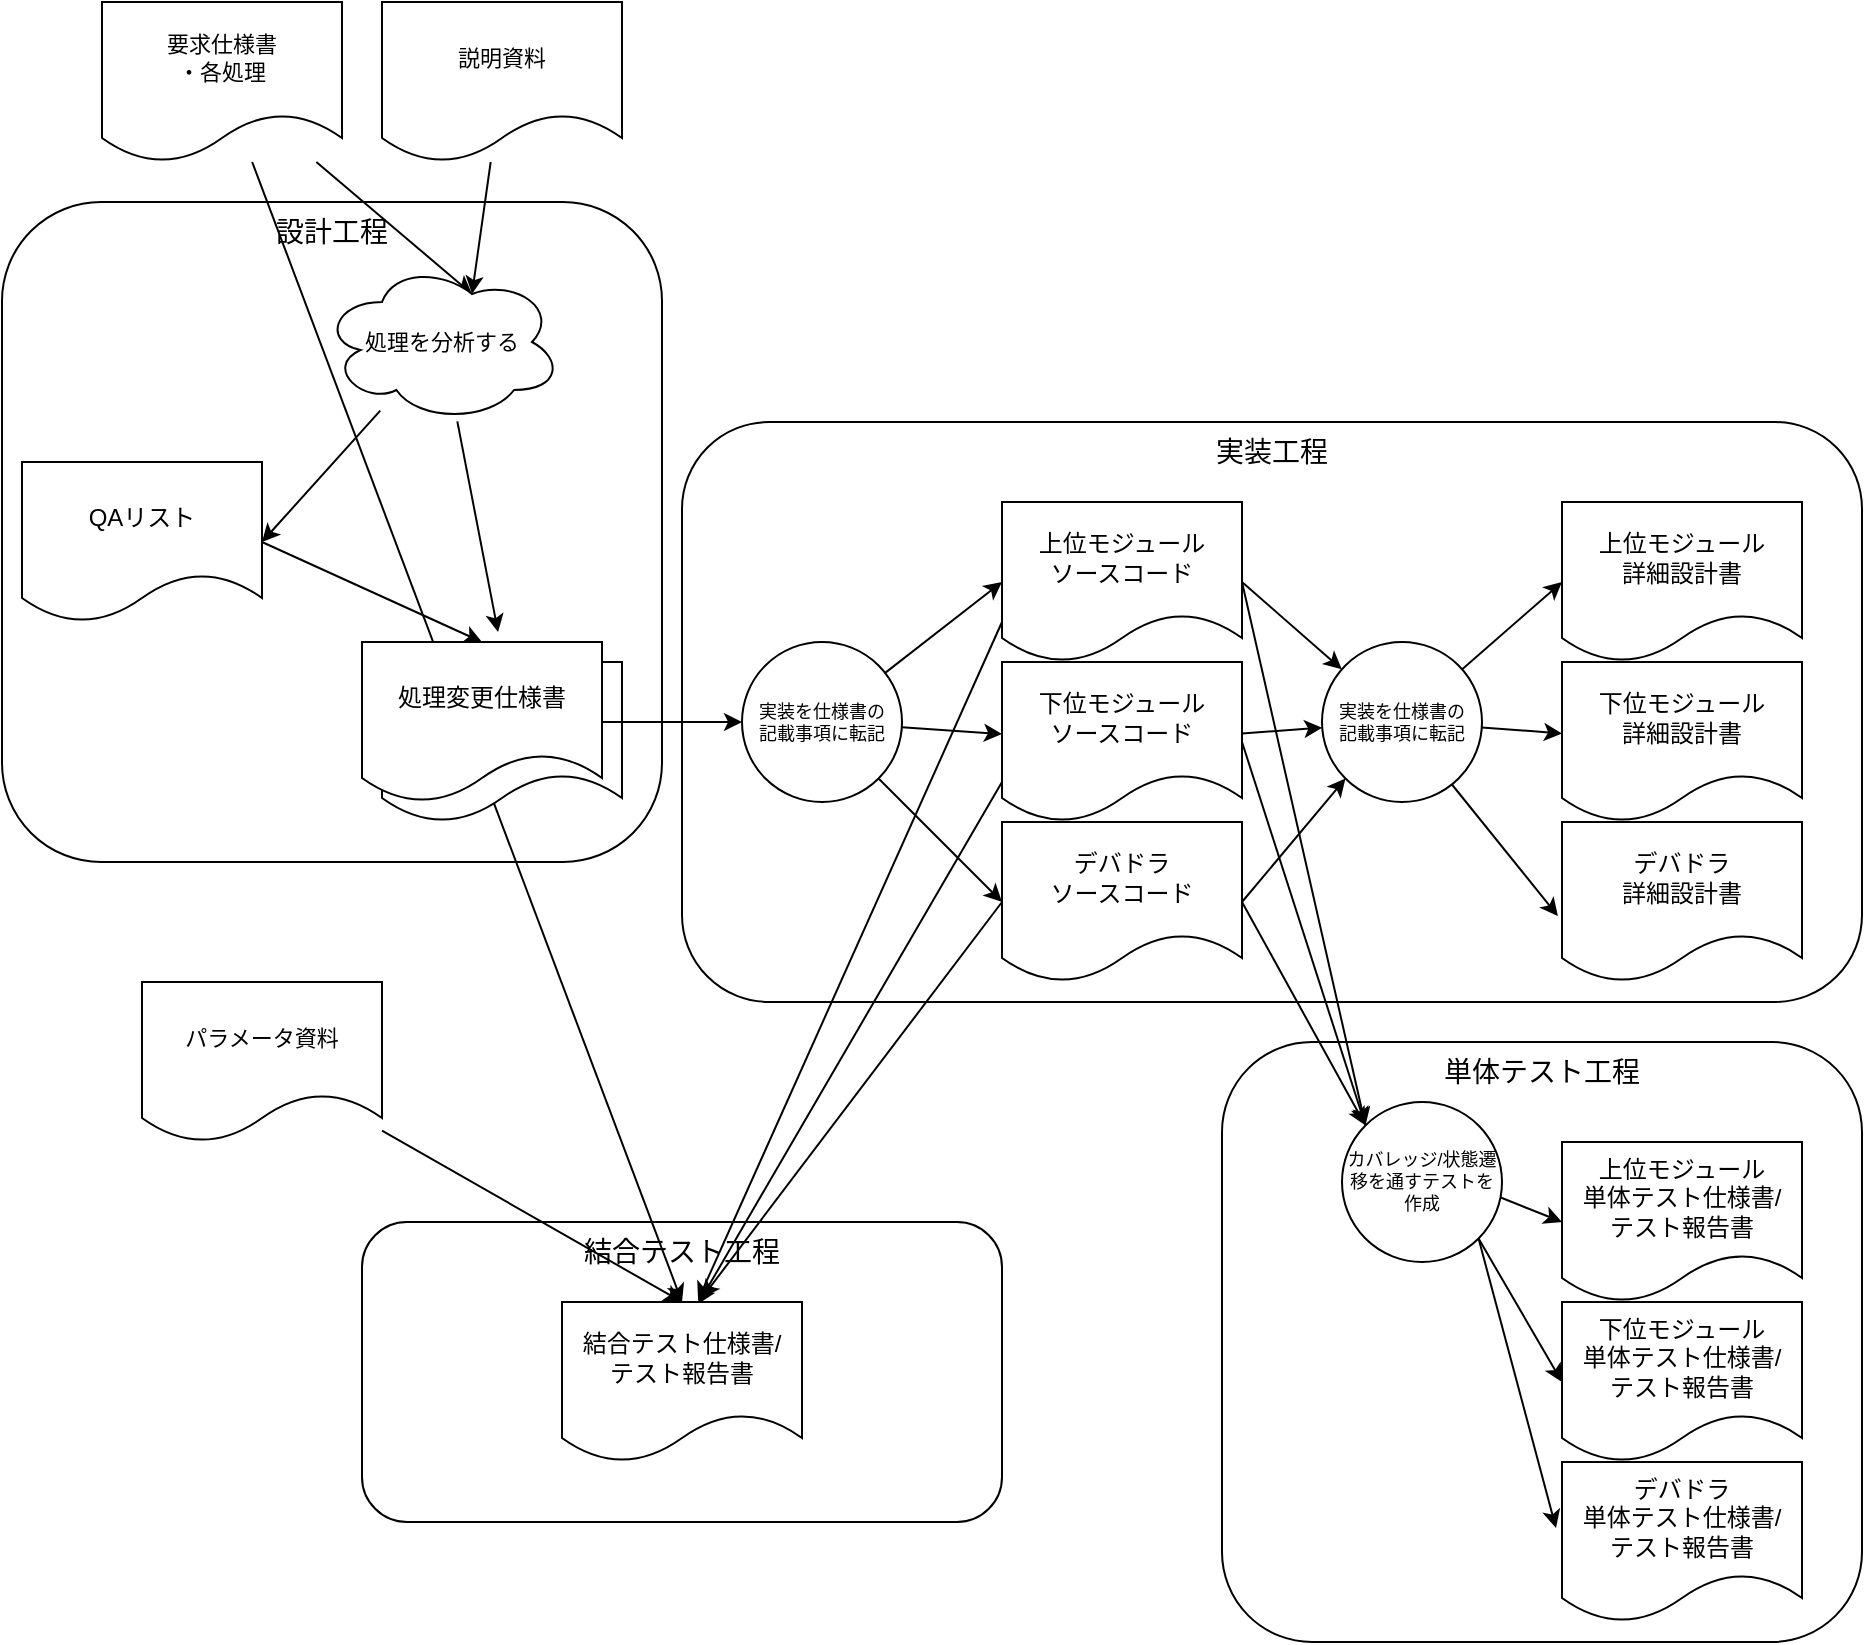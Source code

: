 <mxfile>
    <diagram id="LdCuOBAOYfYmbnlRdK3b" name="ページ1">
        <mxGraphModel dx="2396" dy="934" grid="1" gridSize="10" guides="1" tooltips="1" connect="1" arrows="1" fold="1" page="1" pageScale="1" pageWidth="827" pageHeight="1169" math="0" shadow="0">
            <root>
                <mxCell id="0"/>
                <mxCell id="1" parent="0"/>
                <mxCell id="64" value="&lt;span style=&quot;font-size: 14px&quot;&gt;結合テスト工程&lt;/span&gt;" style="rounded=1;whiteSpace=wrap;html=1;fontSize=11;align=center;verticalAlign=top;" parent="1" vertex="1">
                    <mxGeometry x="40" y="770" width="320" height="150" as="geometry"/>
                </mxCell>
                <mxCell id="62" value="&lt;span style=&quot;font-size: 14px&quot;&gt;単体テスト工程&lt;/span&gt;" style="rounded=1;whiteSpace=wrap;html=1;fontSize=11;align=center;verticalAlign=top;" parent="1" vertex="1">
                    <mxGeometry x="470" y="680" width="320" height="300" as="geometry"/>
                </mxCell>
                <mxCell id="61" value="&lt;font style=&quot;font-size: 14px&quot;&gt;実装工程&lt;/font&gt;" style="rounded=1;whiteSpace=wrap;html=1;fontSize=11;align=center;verticalAlign=top;" parent="1" vertex="1">
                    <mxGeometry x="200" y="370" width="590" height="290" as="geometry"/>
                </mxCell>
                <mxCell id="59" value="&lt;font style=&quot;font-size: 14px&quot;&gt;設計工程&lt;/font&gt;" style="rounded=1;whiteSpace=wrap;html=1;fontSize=11;align=center;verticalAlign=top;" parent="1" vertex="1">
                    <mxGeometry x="-140" y="260" width="330" height="330" as="geometry"/>
                </mxCell>
                <mxCell id="16" value="" style="edgeStyle=none;html=1;entryX=0.625;entryY=0.2;entryDx=0;entryDy=0;entryPerimeter=0;" parent="1" source="13" target="51" edge="1">
                    <mxGeometry relative="1" as="geometry">
                        <mxPoint x="150.949" y="314.828" as="targetPoint"/>
                    </mxGeometry>
                </mxCell>
                <mxCell id="65" style="edgeStyle=none;html=1;entryX=0.5;entryY=0;entryDx=0;entryDy=0;fontSize=14;" parent="1" source="13" target="47" edge="1">
                    <mxGeometry relative="1" as="geometry"/>
                </mxCell>
                <mxCell id="13" value="要求仕様書&lt;br style=&quot;font-size: 11px;&quot;&gt;・各処理" style="shape=document;whiteSpace=wrap;html=1;boundedLbl=1;fontSize=11;" parent="1" vertex="1">
                    <mxGeometry x="-90" y="160" width="120" height="80" as="geometry"/>
                </mxCell>
                <mxCell id="17" value="" style="edgeStyle=none;html=1;entryX=0.625;entryY=0.2;entryDx=0;entryDy=0;entryPerimeter=0;" parent="1" source="14" target="51" edge="1">
                    <mxGeometry relative="1" as="geometry">
                        <mxPoint x="193.121" y="317.359" as="targetPoint"/>
                    </mxGeometry>
                </mxCell>
                <mxCell id="14" value="説明資料" style="shape=document;whiteSpace=wrap;html=1;boundedLbl=1;fontSize=11;" parent="1" vertex="1">
                    <mxGeometry x="50" y="160" width="120" height="80" as="geometry"/>
                </mxCell>
                <mxCell id="19" value="処理変更仕様書" style="shape=document;whiteSpace=wrap;html=1;boundedLbl=1;" parent="1" vertex="1">
                    <mxGeometry x="50" y="490" width="120" height="80" as="geometry"/>
                </mxCell>
                <mxCell id="53" style="edgeStyle=none;html=1;entryX=0;entryY=0.5;entryDx=0;entryDy=0;fontSize=11;" parent="1" source="18" target="30" edge="1">
                    <mxGeometry relative="1" as="geometry"/>
                </mxCell>
                <mxCell id="18" value="処理変更仕様書" style="shape=document;whiteSpace=wrap;html=1;boundedLbl=1;" parent="1" vertex="1">
                    <mxGeometry x="40" y="480" width="120" height="80" as="geometry"/>
                </mxCell>
                <mxCell id="20" value="上位モジュール&lt;br&gt;詳細設計書" style="shape=document;whiteSpace=wrap;html=1;boundedLbl=1;" parent="1" vertex="1">
                    <mxGeometry x="640" y="410" width="120" height="80" as="geometry"/>
                </mxCell>
                <mxCell id="21" value="下位モジュール&lt;br&gt;詳細設計書" style="shape=document;whiteSpace=wrap;html=1;boundedLbl=1;" parent="1" vertex="1">
                    <mxGeometry x="640" y="490" width="120" height="80" as="geometry"/>
                </mxCell>
                <mxCell id="22" value="デバドラ&lt;br&gt;詳細設計書" style="shape=document;whiteSpace=wrap;html=1;boundedLbl=1;" parent="1" vertex="1">
                    <mxGeometry x="640" y="570" width="120" height="80" as="geometry"/>
                </mxCell>
                <mxCell id="32" value="" style="edgeStyle=none;html=1;fontSize=11;exitX=1;exitY=0.5;exitDx=0;exitDy=0;" parent="1" source="23" target="26" edge="1">
                    <mxGeometry relative="1" as="geometry"/>
                </mxCell>
                <mxCell id="41" style="edgeStyle=none;html=1;entryX=0;entryY=0;entryDx=0;entryDy=0;fontSize=11;exitX=1;exitY=0.5;exitDx=0;exitDy=0;" parent="1" source="23" target="40" edge="1">
                    <mxGeometry relative="1" as="geometry"/>
                </mxCell>
                <mxCell id="69" style="edgeStyle=none;html=1;entryX=0.567;entryY=-0.012;entryDx=0;entryDy=0;entryPerimeter=0;fontSize=14;exitX=0;exitY=0.75;exitDx=0;exitDy=0;" parent="1" source="23" target="47" edge="1">
                    <mxGeometry relative="1" as="geometry"/>
                </mxCell>
                <mxCell id="23" value="上位モジュール&lt;br&gt;ソースコード" style="shape=document;whiteSpace=wrap;html=1;boundedLbl=1;" parent="1" vertex="1">
                    <mxGeometry x="360" y="410" width="120" height="80" as="geometry"/>
                </mxCell>
                <mxCell id="31" value="" style="edgeStyle=none;html=1;fontSize=11;" parent="1" source="24" target="26" edge="1">
                    <mxGeometry relative="1" as="geometry"/>
                </mxCell>
                <mxCell id="42" style="edgeStyle=none;html=1;fontSize=11;exitX=1;exitY=0.5;exitDx=0;exitDy=0;entryX=0;entryY=0;entryDx=0;entryDy=0;" parent="1" source="24" target="40" edge="1">
                    <mxGeometry relative="1" as="geometry">
                        <mxPoint x="530" y="690" as="targetPoint"/>
                    </mxGeometry>
                </mxCell>
                <mxCell id="68" style="edgeStyle=none;html=1;entryX=0.567;entryY=0.013;entryDx=0;entryDy=0;entryPerimeter=0;fontSize=14;exitX=0;exitY=0.75;exitDx=0;exitDy=0;" parent="1" source="24" target="47" edge="1">
                    <mxGeometry relative="1" as="geometry"/>
                </mxCell>
                <mxCell id="24" value="下位モジュール&lt;br&gt;ソースコード" style="shape=document;whiteSpace=wrap;html=1;boundedLbl=1;" parent="1" vertex="1">
                    <mxGeometry x="360" y="490" width="120" height="80" as="geometry"/>
                </mxCell>
                <mxCell id="33" style="edgeStyle=none;html=1;entryX=0;entryY=1;entryDx=0;entryDy=0;fontSize=11;exitX=1;exitY=0.5;exitDx=0;exitDy=0;" parent="1" source="25" target="26" edge="1">
                    <mxGeometry relative="1" as="geometry"/>
                </mxCell>
                <mxCell id="43" style="edgeStyle=none;html=1;entryX=0;entryY=0;entryDx=0;entryDy=0;fontSize=11;exitX=1;exitY=0.5;exitDx=0;exitDy=0;" parent="1" source="25" target="40" edge="1">
                    <mxGeometry relative="1" as="geometry"/>
                </mxCell>
                <mxCell id="67" style="edgeStyle=none;html=1;entryX=0.583;entryY=-0.025;entryDx=0;entryDy=0;entryPerimeter=0;fontSize=14;exitX=0;exitY=0.5;exitDx=0;exitDy=0;" parent="1" source="25" target="47" edge="1">
                    <mxGeometry relative="1" as="geometry"/>
                </mxCell>
                <mxCell id="25" value="デバドラ&lt;br&gt;ソースコード" style="shape=document;whiteSpace=wrap;html=1;boundedLbl=1;" parent="1" vertex="1">
                    <mxGeometry x="360" y="570" width="120" height="80" as="geometry"/>
                </mxCell>
                <mxCell id="34" value="" style="edgeStyle=none;html=1;fontSize=11;" parent="1" source="26" target="21" edge="1">
                    <mxGeometry relative="1" as="geometry"/>
                </mxCell>
                <mxCell id="35" style="edgeStyle=none;html=1;entryX=0;entryY=0.5;entryDx=0;entryDy=0;fontSize=11;" parent="1" source="26" target="20" edge="1">
                    <mxGeometry relative="1" as="geometry"/>
                </mxCell>
                <mxCell id="36" style="edgeStyle=none;html=1;entryX=-0.017;entryY=0.588;entryDx=0;entryDy=0;entryPerimeter=0;fontSize=11;" parent="1" source="26" target="22" edge="1">
                    <mxGeometry relative="1" as="geometry"/>
                </mxCell>
                <mxCell id="26" value="実装を仕様書の&lt;br&gt;記載事項に転記" style="ellipse;whiteSpace=wrap;html=1;aspect=fixed;fontSize=9;" parent="1" vertex="1">
                    <mxGeometry x="520" y="480" width="80" height="80" as="geometry"/>
                </mxCell>
                <mxCell id="27" value="上位モジュール&lt;br&gt;単体テスト仕様書/&lt;br&gt;テスト報告書" style="shape=document;whiteSpace=wrap;html=1;boundedLbl=1;" parent="1" vertex="1">
                    <mxGeometry x="640" y="730" width="120" height="80" as="geometry"/>
                </mxCell>
                <mxCell id="28" value="下位モジュール&lt;br&gt;単体テスト仕様書/&lt;br&gt;テスト報告書" style="shape=document;whiteSpace=wrap;html=1;boundedLbl=1;" parent="1" vertex="1">
                    <mxGeometry x="640" y="810" width="120" height="80" as="geometry"/>
                </mxCell>
                <mxCell id="29" value="デバドラ&lt;br&gt;単体テスト仕様書/&lt;br&gt;テスト報告書" style="shape=document;whiteSpace=wrap;html=1;boundedLbl=1;" parent="1" vertex="1">
                    <mxGeometry x="640" y="890" width="120" height="80" as="geometry"/>
                </mxCell>
                <mxCell id="37" value="" style="edgeStyle=none;html=1;fontSize=11;" parent="1" source="30" target="24" edge="1">
                    <mxGeometry relative="1" as="geometry"/>
                </mxCell>
                <mxCell id="38" style="edgeStyle=none;html=1;entryX=0;entryY=0.5;entryDx=0;entryDy=0;fontSize=11;" parent="1" source="30" target="23" edge="1">
                    <mxGeometry relative="1" as="geometry"/>
                </mxCell>
                <mxCell id="39" style="edgeStyle=none;html=1;exitX=1;exitY=1;exitDx=0;exitDy=0;entryX=0;entryY=0.5;entryDx=0;entryDy=0;fontSize=11;" parent="1" source="30" target="25" edge="1">
                    <mxGeometry relative="1" as="geometry"/>
                </mxCell>
                <mxCell id="30" value="実装を仕様書の&lt;br&gt;記載事項に転記" style="ellipse;whiteSpace=wrap;html=1;aspect=fixed;fontSize=9;" parent="1" vertex="1">
                    <mxGeometry x="230" y="480" width="80" height="80" as="geometry"/>
                </mxCell>
                <mxCell id="44" style="edgeStyle=none;html=1;entryX=0;entryY=0.5;entryDx=0;entryDy=0;fontSize=11;" parent="1" target="27" edge="1">
                    <mxGeometry relative="1" as="geometry">
                        <mxPoint x="590" y="750" as="sourcePoint"/>
                    </mxGeometry>
                </mxCell>
                <mxCell id="45" style="edgeStyle=none;html=1;entryX=0;entryY=0.5;entryDx=0;entryDy=0;fontSize=11;exitX=1;exitY=1;exitDx=0;exitDy=0;" parent="1" source="40" target="28" edge="1">
                    <mxGeometry relative="1" as="geometry"/>
                </mxCell>
                <mxCell id="46" style="edgeStyle=none;html=1;entryX=-0.025;entryY=0.413;entryDx=0;entryDy=0;entryPerimeter=0;fontSize=11;exitX=1;exitY=1;exitDx=0;exitDy=0;" parent="1" source="40" target="29" edge="1">
                    <mxGeometry relative="1" as="geometry"/>
                </mxCell>
                <mxCell id="40" value="カバレッジ/状態遷移を通すテストを作成" style="ellipse;whiteSpace=wrap;html=1;aspect=fixed;fontSize=9;" parent="1" vertex="1">
                    <mxGeometry x="530" y="710" width="80" height="80" as="geometry"/>
                </mxCell>
                <mxCell id="47" value="結合テスト仕様書/&lt;br&gt;テスト報告書" style="shape=document;whiteSpace=wrap;html=1;boundedLbl=1;" parent="1" vertex="1">
                    <mxGeometry x="140" y="810" width="120" height="80" as="geometry"/>
                </mxCell>
                <mxCell id="52" style="edgeStyle=none;html=1;entryX=0.567;entryY=-0.062;entryDx=0;entryDy=0;entryPerimeter=0;fontSize=11;" parent="1" source="51" target="18" edge="1">
                    <mxGeometry relative="1" as="geometry"/>
                </mxCell>
                <mxCell id="55" style="edgeStyle=none;html=1;entryX=1;entryY=0.5;entryDx=0;entryDy=0;fontSize=11;" parent="1" source="51" target="54" edge="1">
                    <mxGeometry relative="1" as="geometry"/>
                </mxCell>
                <mxCell id="51" value="処理を分析する" style="ellipse;shape=cloud;whiteSpace=wrap;html=1;fontSize=11;" parent="1" vertex="1">
                    <mxGeometry x="20" y="290" width="120" height="80" as="geometry"/>
                </mxCell>
                <mxCell id="56" style="edgeStyle=none;html=1;fontSize=11;entryX=0.5;entryY=0;entryDx=0;entryDy=0;exitX=1;exitY=0.5;exitDx=0;exitDy=0;" parent="1" source="54" target="18" edge="1">
                    <mxGeometry relative="1" as="geometry">
                        <mxPoint x="120" y="470" as="targetPoint"/>
                    </mxGeometry>
                </mxCell>
                <mxCell id="54" value="QAリスト" style="shape=document;whiteSpace=wrap;html=1;boundedLbl=1;" parent="1" vertex="1">
                    <mxGeometry x="-130" y="390" width="120" height="80" as="geometry"/>
                </mxCell>
                <mxCell id="71" style="edgeStyle=none;html=1;entryX=0.5;entryY=0;entryDx=0;entryDy=0;fontSize=14;" parent="1" source="70" target="47" edge="1">
                    <mxGeometry relative="1" as="geometry"/>
                </mxCell>
                <mxCell id="70" value="パラメータ資料" style="shape=document;whiteSpace=wrap;html=1;boundedLbl=1;fontSize=11;" parent="1" vertex="1">
                    <mxGeometry x="-70" y="650" width="120" height="80" as="geometry"/>
                </mxCell>
            </root>
        </mxGraphModel>
    </diagram>
    <diagram id="zjwq4hj6SQ5fvFenVCcn" name="基本設計">
        <mxGraphModel dx="2241" dy="2503" grid="1" gridSize="10" guides="1" tooltips="1" connect="1" arrows="1" fold="1" page="1" pageScale="1" pageWidth="827" pageHeight="1169" math="0" shadow="0">
            <root>
                <mxCell id="0"/>
                <mxCell id="1" parent="0"/>
                <mxCell id="Fz8NRYDXZKEV12KApJ_M-7" value="&lt;font style=&quot;font-size: 14px&quot;&gt;基本設計工程&lt;/font&gt;" style="rounded=1;whiteSpace=wrap;html=1;fontSize=11;align=center;verticalAlign=top;fontFamily=メイリオ;" parent="1" vertex="1">
                    <mxGeometry x="170" y="550" width="1090" height="590" as="geometry"/>
                </mxCell>
                <mxCell id="Fz8NRYDXZKEV12KApJ_M-41" value="&lt;font style=&quot;font-size: 14px&quot;&gt;要求仕様分析&lt;/font&gt;" style="rounded=1;whiteSpace=wrap;html=1;fontSize=11;align=center;verticalAlign=top;fontFamily=メイリオ;" parent="1" vertex="1">
                    <mxGeometry x="560" y="590" width="150" height="510" as="geometry"/>
                </mxCell>
                <mxCell id="ifKhrk1QDVeVkpsxctIX-1" value="&lt;font style=&quot;font-size: 14px&quot;&gt;基本設計工程&lt;/font&gt;" style="rounded=1;whiteSpace=wrap;html=1;fontSize=11;align=center;verticalAlign=top;fontFamily=メイリオ;" parent="1" vertex="1">
                    <mxGeometry x="170" y="-10" width="830" height="440" as="geometry"/>
                </mxCell>
                <mxCell id="Fz8NRYDXZKEV12KApJ_M-2" style="edgeStyle=entityRelationEdgeStyle;html=1;fontSize=12;fontFamily=メイリオ;" parent="1" source="trUfkOMvnrjH_YHTkC3V-1" target="Fz8NRYDXZKEV12KApJ_M-1" edge="1">
                    <mxGeometry relative="1" as="geometry"/>
                </mxCell>
                <mxCell id="trUfkOMvnrjH_YHTkC3V-1" value="要求仕様書&lt;br style=&quot;font-size: 11px;&quot;&gt;・各処理" style="shape=document;whiteSpace=wrap;html=1;boundedLbl=1;fontSize=11;fontFamily=メイリオ;" parent="1" vertex="1">
                    <mxGeometry x="20" y="150" width="120" height="80" as="geometry"/>
                </mxCell>
                <mxCell id="Fz8NRYDXZKEV12KApJ_M-3" style="edgeStyle=entityRelationEdgeStyle;html=1;fontSize=12;fontFamily=メイリオ;" parent="1" source="c5UZFYZNsPHw-yJvNcEv-1" edge="1">
                    <mxGeometry relative="1" as="geometry">
                        <mxPoint x="370" y="220" as="targetPoint"/>
                    </mxGeometry>
                </mxCell>
                <mxCell id="c5UZFYZNsPHw-yJvNcEv-1" value="説明資料" style="shape=document;whiteSpace=wrap;html=1;boundedLbl=1;fontSize=11;fontFamily=メイリオ;" parent="1" vertex="1">
                    <mxGeometry x="20" y="240" width="120" height="80" as="geometry"/>
                </mxCell>
                <mxCell id="Fz8NRYDXZKEV12KApJ_M-4" style="edgeStyle=entityRelationEdgeStyle;html=1;entryX=0;entryY=0.5;entryDx=0;entryDy=0;fontSize=12;exitX=0.875;exitY=0.5;exitDx=0;exitDy=0;exitPerimeter=0;fontFamily=メイリオ;" parent="1" source="l_OCsW1zlduuNZUSRi5b-1" target="Fz8NRYDXZKEV12KApJ_M-1" edge="1">
                    <mxGeometry relative="1" as="geometry"/>
                </mxCell>
                <mxCell id="l_OCsW1zlduuNZUSRi5b-1" value="過去の経験則" style="ellipse;shape=cloud;whiteSpace=wrap;html=1;fontSize=11;fontFamily=メイリオ;" parent="1" vertex="1">
                    <mxGeometry x="190" y="60" width="120" height="80" as="geometry"/>
                </mxCell>
                <mxCell id="aV-XP0wnyHLBhwHJvqHf-27" style="edgeStyle=none;html=1;" edge="1" parent="1" source="WUF4oWnHrVDCfIMpZZ3E-1" target="Fz8NRYDXZKEV12KApJ_M-46">
                    <mxGeometry relative="1" as="geometry"/>
                </mxCell>
                <mxCell id="WUF4oWnHrVDCfIMpZZ3E-1" value="要件変更仕様書" style="shape=document;whiteSpace=wrap;html=1;boundedLbl=1;fontFamily=メイリオ;" parent="1" vertex="1">
                    <mxGeometry x="580" y="170" width="120" height="80" as="geometry"/>
                </mxCell>
                <mxCell id="Fz8NRYDXZKEV12KApJ_M-6" style="edgeStyle=entityRelationEdgeStyle;html=1;entryX=0;entryY=0.5;entryDx=0;entryDy=0;fontSize=12;fontFamily=メイリオ;" parent="1" source="Fz8NRYDXZKEV12KApJ_M-1" target="WUF4oWnHrVDCfIMpZZ3E-1" edge="1">
                    <mxGeometry relative="1" as="geometry"/>
                </mxCell>
                <mxCell id="Fz8NRYDXZKEV12KApJ_M-18" style="edgeStyle=entityRelationEdgeStyle;html=1;entryX=1;entryY=0.5;entryDx=0;entryDy=0;fontSize=12;exitX=0.5;exitY=1;exitDx=0;exitDy=0;fontFamily=メイリオ;" parent="1" source="Fz8NRYDXZKEV12KApJ_M-1" target="Fz8NRYDXZKEV12KApJ_M-17" edge="1">
                    <mxGeometry relative="1" as="geometry"/>
                </mxCell>
                <mxCell id="Fz8NRYDXZKEV12KApJ_M-1" value="要求仕様を分析する" style="ellipse;whiteSpace=wrap;html=1;aspect=fixed;fontSize=12;fontFamily=メイリオ;" parent="1" vertex="1">
                    <mxGeometry x="370" y="165" width="110" height="110" as="geometry"/>
                </mxCell>
                <mxCell id="Fz8NRYDXZKEV12KApJ_M-8" style="edgeStyle=entityRelationEdgeStyle;html=1;fontSize=12;fontFamily=メイリオ;" parent="1" source="Fz8NRYDXZKEV12KApJ_M-9" target="Fz8NRYDXZKEV12KApJ_M-41" edge="1">
                    <mxGeometry relative="1" as="geometry">
                        <mxPoint x="370.0" y="780" as="targetPoint"/>
                    </mxGeometry>
                </mxCell>
                <mxCell id="Fz8NRYDXZKEV12KApJ_M-9" value="要求仕様書&lt;br style=&quot;font-size: 11px;&quot;&gt;・各処理" style="shape=document;whiteSpace=wrap;html=1;boundedLbl=1;fontSize=11;fillColor=#f8cecc;strokeColor=#b85450;gradientColor=#ea6b66;fontColor=#1F1F1F;fontFamily=メイリオ;" parent="1" vertex="1">
                    <mxGeometry x="20" y="710" width="120" height="80" as="geometry"/>
                </mxCell>
                <mxCell id="Fz8NRYDXZKEV12KApJ_M-10" style="edgeStyle=entityRelationEdgeStyle;html=1;fontSize=12;entryX=0;entryY=0.5;entryDx=0;entryDy=0;fontFamily=メイリオ;" parent="1" source="Fz8NRYDXZKEV12KApJ_M-11" target="Fz8NRYDXZKEV12KApJ_M-41" edge="1">
                    <mxGeometry relative="1" as="geometry">
                        <mxPoint x="550" y="850" as="targetPoint"/>
                    </mxGeometry>
                </mxCell>
                <mxCell id="Fz8NRYDXZKEV12KApJ_M-11" value="説明資料" style="shape=document;whiteSpace=wrap;html=1;boundedLbl=1;fontSize=11;fillColor=#f8cecc;gradientColor=#ea6b66;strokeColor=#b85450;fontColor=#1F1F1F;fontFamily=メイリオ;" parent="1" vertex="1">
                    <mxGeometry x="20" y="800" width="120" height="80" as="geometry"/>
                </mxCell>
                <mxCell id="Fz8NRYDXZKEV12KApJ_M-12" style="html=1;entryX=0.5;entryY=0;entryDx=0;entryDy=0;fontSize=12;exitX=0.55;exitY=0.95;exitDx=0;exitDy=0;exitPerimeter=0;fontFamily=メイリオ;" parent="1" source="Fz8NRYDXZKEV12KApJ_M-13" target="Fz8NRYDXZKEV12KApJ_M-31" edge="1">
                    <mxGeometry relative="1" as="geometry"/>
                </mxCell>
                <mxCell id="Fz8NRYDXZKEV12KApJ_M-13" value="過去の経験則" style="ellipse;shape=cloud;whiteSpace=wrap;html=1;fontSize=11;fontFamily=メイリオ;" parent="1" vertex="1">
                    <mxGeometry x="970" y="570" width="120" height="80" as="geometry"/>
                </mxCell>
                <mxCell id="Fz8NRYDXZKEV12KApJ_M-14" value="要件変更仕様書" style="shape=document;whiteSpace=wrap;html=1;boundedLbl=1;fillColor=#dae8fc;strokeColor=#6c8ebf;gradientColor=#7ea6e0;fontColor=#000000;fontFamily=メイリオ;" parent="1" vertex="1">
                    <mxGeometry x="1190" y="780" width="120" height="80" as="geometry"/>
                </mxCell>
                <mxCell id="Fz8NRYDXZKEV12KApJ_M-20" style="html=1;fontSize=12;startArrow=classic;startFill=1;exitX=0;exitY=0.75;exitDx=0;exitDy=0;fontFamily=メイリオ;" parent="1" source="Fz8NRYDXZKEV12KApJ_M-41" target="Fz8NRYDXZKEV12KApJ_M-19" edge="1">
                    <mxGeometry relative="1" as="geometry">
                        <mxPoint x="386.752" y="819.523" as="sourcePoint"/>
                    </mxGeometry>
                </mxCell>
                <mxCell id="Fz8NRYDXZKEV12KApJ_M-17" value="ＱAリスト" style="shape=document;whiteSpace=wrap;html=1;boundedLbl=1;fontSize=11;fontFamily=メイリオ;" parent="1" vertex="1">
                    <mxGeometry x="250" y="320" width="120" height="80" as="geometry"/>
                </mxCell>
                <mxCell id="Fz8NRYDXZKEV12KApJ_M-19" value="ＱAリスト" style="shape=document;whiteSpace=wrap;html=1;boundedLbl=1;fontSize=11;fontFamily=メイリオ;" parent="1" vertex="1">
                    <mxGeometry x="220" y="1020" width="120" height="80" as="geometry"/>
                </mxCell>
                <mxCell id="Fz8NRYDXZKEV12KApJ_M-21" value="P1&lt;br&gt;上位ドメイン&lt;br&gt;分析" style="ellipse;whiteSpace=wrap;html=1;aspect=fixed;fontSize=12;fontFamily=メイリオ;" parent="1" vertex="1">
                    <mxGeometry x="590" y="630" width="90" height="90" as="geometry"/>
                </mxCell>
                <mxCell id="Fz8NRYDXZKEV12KApJ_M-22" value="P3&lt;br&gt;下位ドメインの分析" style="ellipse;whiteSpace=wrap;html=1;aspect=fixed;fontSize=12;fontFamily=メイリオ;" parent="1" vertex="1">
                    <mxGeometry x="590" y="860" width="90" height="90" as="geometry"/>
                </mxCell>
                <mxCell id="Fz8NRYDXZKEV12KApJ_M-23" value="P4&lt;br&gt;リソース&lt;br&gt;分析" style="ellipse;whiteSpace=wrap;html=1;aspect=fixed;fontSize=12;fontFamily=メイリオ;" parent="1" vertex="1">
                    <mxGeometry x="590" y="980" width="90" height="90" as="geometry"/>
                </mxCell>
                <mxCell id="Fz8NRYDXZKEV12KApJ_M-40" style="edgeStyle=none;html=1;entryX=0;entryY=0.5;entryDx=0;entryDy=0;fontSize=12;startArrow=none;startFill=0;exitX=1;exitY=0.5;exitDx=0;exitDy=0;fontFamily=メイリオ;" parent="1" source="Fz8NRYDXZKEV12KApJ_M-41" target="Fz8NRYDXZKEV12KApJ_M-37" edge="1">
                    <mxGeometry relative="1" as="geometry"/>
                </mxCell>
                <mxCell id="Fz8NRYDXZKEV12KApJ_M-24" value="P2&lt;br&gt;中位ドメイン&lt;br&gt;の分析" style="ellipse;whiteSpace=wrap;html=1;aspect=fixed;fontSize=12;fontFamily=メイリオ;" parent="1" vertex="1">
                    <mxGeometry x="590" y="750" width="90" height="90" as="geometry"/>
                </mxCell>
                <mxCell id="Fz8NRYDXZKEV12KApJ_M-29" style="edgeStyle=entityRelationEdgeStyle;html=1;fontSize=12;startArrow=none;startFill=0;fontFamily=メイリオ;" parent="1" source="Fz8NRYDXZKEV12KApJ_M-25" target="Fz8NRYDXZKEV12KApJ_M-41" edge="1">
                    <mxGeometry relative="1" as="geometry"/>
                </mxCell>
                <mxCell id="Fz8NRYDXZKEV12KApJ_M-25" value="要求変更仕様書&lt;br&gt;テンプレート" style="shape=document;whiteSpace=wrap;html=1;boundedLbl=1;fontSize=11;fontFamily=メイリオ;" parent="1" vertex="1">
                    <mxGeometry x="260" y="580" width="120" height="80" as="geometry"/>
                </mxCell>
                <mxCell id="Fz8NRYDXZKEV12KApJ_M-32" style="edgeStyle=entityRelationEdgeStyle;html=1;entryX=0;entryY=0.5;entryDx=0;entryDy=0;fontSize=12;startArrow=none;startFill=0;fontFamily=メイリオ;" parent="1" source="Fz8NRYDXZKEV12KApJ_M-31" target="Fz8NRYDXZKEV12KApJ_M-14" edge="1">
                    <mxGeometry relative="1" as="geometry"/>
                </mxCell>
                <mxCell id="Fz8NRYDXZKEV12KApJ_M-31" value="P5&lt;br&gt;有識者&lt;br&gt;レビュー" style="ellipse;whiteSpace=wrap;html=1;aspect=fixed;fontSize=12;fontFamily=メイリオ;" parent="1" vertex="1">
                    <mxGeometry x="1010" y="760" width="90" height="90" as="geometry"/>
                </mxCell>
                <mxCell id="Fz8NRYDXZKEV12KApJ_M-38" style="edgeStyle=none;html=1;entryX=0;entryY=0.5;entryDx=0;entryDy=0;fontSize=12;startArrow=none;startFill=0;fontFamily=メイリオ;" parent="1" source="Fz8NRYDXZKEV12KApJ_M-37" target="Fz8NRYDXZKEV12KApJ_M-31" edge="1">
                    <mxGeometry relative="1" as="geometry"/>
                </mxCell>
                <mxCell id="Fz8NRYDXZKEV12KApJ_M-37" value="要件変更仕様書" style="shape=document;whiteSpace=wrap;html=1;boundedLbl=1;fontFamily=メイリオ;" parent="1" vertex="1">
                    <mxGeometry x="827" y="780" width="120" height="80" as="geometry"/>
                </mxCell>
                <mxCell id="Fz8NRYDXZKEV12KApJ_M-43" style="html=1;fontSize=12;exitX=0.5;exitY=1;exitDx=0;exitDy=0;entryX=0;entryY=0.5;entryDx=0;entryDy=0;fontFamily=メイリオ;" parent="1" source="Fz8NRYDXZKEV12KApJ_M-31" target="Fz8NRYDXZKEV12KApJ_M-44" edge="1">
                    <mxGeometry relative="1" as="geometry">
                        <mxPoint x="1046" y="656.0" as="sourcePoint"/>
                        <mxPoint x="1065" y="770" as="targetPoint"/>
                    </mxGeometry>
                </mxCell>
                <mxCell id="Fz8NRYDXZKEV12KApJ_M-44" value="レビュー報告書" style="shape=document;whiteSpace=wrap;html=1;boundedLbl=1;fillColor=#dae8fc;strokeColor=#6c8ebf;gradientColor=#7ea6e0;fontColor=#000000;fontFamily=メイリオ;" parent="1" vertex="1">
                    <mxGeometry x="1190" y="910" width="120" height="80" as="geometry"/>
                </mxCell>
                <mxCell id="aV-XP0wnyHLBhwHJvqHf-28" style="edgeStyle=none;html=1;entryX=0;entryY=0.5;entryDx=0;entryDy=0;" edge="1" parent="1" source="Fz8NRYDXZKEV12KApJ_M-46" target="Fz8NRYDXZKEV12KApJ_M-47">
                    <mxGeometry relative="1" as="geometry"/>
                </mxCell>
                <mxCell id="aV-XP0wnyHLBhwHJvqHf-29" style="edgeStyle=none;html=1;entryX=0;entryY=0.5;entryDx=0;entryDy=0;" edge="1" parent="1" source="Fz8NRYDXZKEV12KApJ_M-46" target="Fz8NRYDXZKEV12KApJ_M-48">
                    <mxGeometry relative="1" as="geometry"/>
                </mxCell>
                <mxCell id="Fz8NRYDXZKEV12KApJ_M-46" value="有識者&lt;br&gt;レビュー" style="ellipse;whiteSpace=wrap;html=1;aspect=fixed;fontSize=12;fontFamily=メイリオ;" parent="1" vertex="1">
                    <mxGeometry x="800" y="155" width="90" height="90" as="geometry"/>
                </mxCell>
                <mxCell id="Fz8NRYDXZKEV12KApJ_M-47" value="要件変更仕様書" style="shape=document;whiteSpace=wrap;html=1;boundedLbl=1;fillColor=#dae8fc;strokeColor=#6c8ebf;gradientColor=#7ea6e0;fontColor=#000000;fontFamily=メイリオ;" parent="1" vertex="1">
                    <mxGeometry x="940" y="115" width="120" height="80" as="geometry"/>
                </mxCell>
                <mxCell id="Fz8NRYDXZKEV12KApJ_M-48" value="レビュー報告書" style="shape=document;whiteSpace=wrap;html=1;boundedLbl=1;fillColor=#dae8fc;strokeColor=#6c8ebf;gradientColor=#7ea6e0;fontColor=#000000;fontFamily=メイリオ;" parent="1" vertex="1">
                    <mxGeometry x="940" y="245" width="120" height="80" as="geometry"/>
                </mxCell>
                <mxCell id="aV-XP0wnyHLBhwHJvqHf-26" style="edgeStyle=none;html=1;" edge="1" parent="1" source="aV-XP0wnyHLBhwHJvqHf-25" target="Fz8NRYDXZKEV12KApJ_M-46">
                    <mxGeometry relative="1" as="geometry"/>
                </mxCell>
                <mxCell id="aV-XP0wnyHLBhwHJvqHf-25" value="過去の経験則" style="ellipse;shape=cloud;whiteSpace=wrap;html=1;fontSize=11;fontFamily=メイリオ;" vertex="1" parent="1">
                    <mxGeometry x="730" y="40" width="120" height="80" as="geometry"/>
                </mxCell>
            </root>
        </mxGraphModel>
    </diagram>
    <diagram id="TnvQrlkHF-GlpNH3j-w8" name="実装工程">
        <mxGraphModel dx="1569" dy="934" grid="1" gridSize="10" guides="1" tooltips="1" connect="1" arrows="1" fold="1" page="1" pageScale="1" pageWidth="827" pageHeight="1169" math="0" shadow="0">
            <root>
                <mxCell id="0"/>
                <mxCell id="1" parent="0"/>
            </root>
        </mxGraphModel>
    </diagram>
</mxfile>